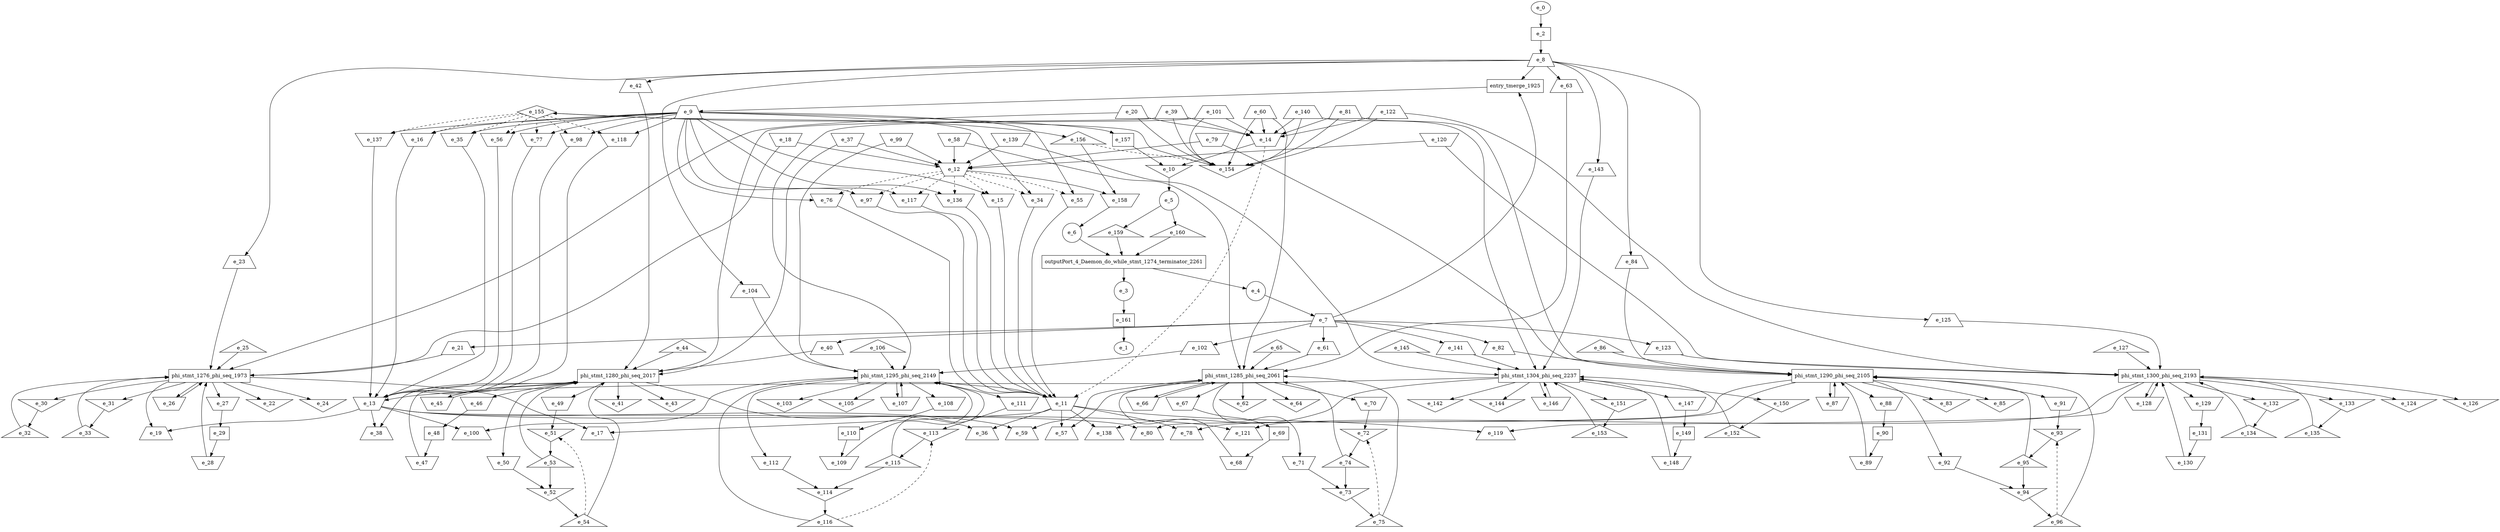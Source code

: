 digraph control_path {
  e_0: entry_node : n ;
  e_1: exit_node : s ;
  e_2 [shape = dot];
  e_3 [shape = circle];
  e_4 [shape = circle];
  e_5 [shape = circle];
  e_6 [shape = circle];
  e_7 [shape = trapezium];
  e_8 [shape = trapezium];
  e_9 [shape = trapezium];
  e_10 [shape = invtriangle];
  e_11 [shape = invtrapezium];
  e_12 [shape = invtrapezium];
  e_13 [shape = invtrapezium];
  e_14 [shape = invtrapezium];
  e_15 [shape = invtrapezium];
  e_16 [shape = invtrapezium];
  e_17 [shape = trapezium];
  e_18 [shape = invtrapezium];
  e_19 [shape = trapezium];
  e_20 [shape = trapezium];
  e_21 [shape = trapezium];
  e_22 [shape = invtriangle];
  e_23 [shape = trapezium];
  e_24 [shape = invtriangle];
  e_25 [shape = triangle];
  e_26 [shape = invtrapezium];
  e_27 [shape = invtrapezium];
  e_28 [shape = invtrapezium];
  e_29 [shape = dot];
  e_30 [shape = invtriangle];
  e_31 [shape = invtriangle];
  e_32 [shape = triangle];
  e_33 [shape = triangle];
  e_34 [shape = invtrapezium];
  e_35 [shape = invtrapezium];
  e_36 [shape = trapezium];
  e_37 [shape = invtrapezium];
  e_38 [shape = trapezium];
  e_39 [shape = trapezium];
  e_40 [shape = trapezium];
  e_41 [shape = invtriangle];
  e_42 [shape = trapezium];
  e_43 [shape = invtriangle];
  e_44 [shape = triangle];
  e_45 [shape = invtrapezium];
  e_46 [shape = invtrapezium];
  e_47 [shape = invtrapezium];
  e_48 [shape = dot];
  e_49 [shape = invtrapezium];
  e_50 [shape = invtrapezium];
  e_51 [shape = invtriangle];
  e_52 [shape = invtriangle];
  e_53 [shape = triangle];
  e_54 [shape = triangle];
  e_55 [shape = invtrapezium];
  e_56 [shape = invtrapezium];
  e_57 [shape = trapezium];
  e_58 [shape = invtrapezium];
  e_59 [shape = trapezium];
  e_60 [shape = trapezium];
  e_61 [shape = trapezium];
  e_62 [shape = invtriangle];
  e_63 [shape = trapezium];
  e_64 [shape = invtriangle];
  e_65 [shape = triangle];
  e_66 [shape = invtrapezium];
  e_67 [shape = invtrapezium];
  e_68 [shape = invtrapezium];
  e_69 [shape = dot];
  e_70 [shape = invtrapezium];
  e_71 [shape = invtrapezium];
  e_72 [shape = invtriangle];
  e_73 [shape = invtriangle];
  e_74 [shape = triangle];
  e_75 [shape = triangle];
  e_76 [shape = invtrapezium];
  e_77 [shape = invtrapezium];
  e_78 [shape = trapezium];
  e_79 [shape = invtrapezium];
  e_80 [shape = trapezium];
  e_81 [shape = trapezium];
  e_82 [shape = trapezium];
  e_83 [shape = invtriangle];
  e_84 [shape = trapezium];
  e_85 [shape = invtriangle];
  e_86 [shape = triangle];
  e_87 [shape = invtrapezium];
  e_88 [shape = invtrapezium];
  e_89 [shape = invtrapezium];
  e_90 [shape = dot];
  e_91 [shape = invtrapezium];
  e_92 [shape = invtrapezium];
  e_93 [shape = invtriangle];
  e_94 [shape = invtriangle];
  e_95 [shape = triangle];
  e_96 [shape = triangle];
  e_97 [shape = invtrapezium];
  e_98 [shape = invtrapezium];
  e_99 [shape = invtrapezium];
  e_100 [shape = trapezium];
  e_101 [shape = trapezium];
  e_102 [shape = trapezium];
  e_103 [shape = invtriangle];
  e_104 [shape = trapezium];
  e_105 [shape = invtriangle];
  e_106 [shape = triangle];
  e_107 [shape = invtrapezium];
  e_108 [shape = invtrapezium];
  e_109 [shape = invtrapezium];
  e_110 [shape = dot];
  e_111 [shape = invtrapezium];
  e_112 [shape = invtrapezium];
  e_113 [shape = invtriangle];
  e_114 [shape = invtriangle];
  e_115 [shape = triangle];
  e_116 [shape = triangle];
  e_117 [shape = invtrapezium];
  e_118 [shape = invtrapezium];
  e_119 [shape = trapezium];
  e_120 [shape = invtrapezium];
  e_121 [shape = trapezium];
  e_122 [shape = trapezium];
  e_123 [shape = trapezium];
  e_124 [shape = invtriangle];
  e_125 [shape = trapezium];
  e_126 [shape = invtriangle];
  e_127 [shape = triangle];
  e_128 [shape = invtrapezium];
  e_129 [shape = invtrapezium];
  e_130 [shape = invtrapezium];
  e_131 [shape = dot];
  e_132 [shape = invtriangle];
  e_133 [shape = invtriangle];
  e_134 [shape = triangle];
  e_135 [shape = triangle];
  e_136 [shape = invtrapezium];
  e_137 [shape = invtrapezium];
  e_138 [shape = trapezium];
  e_139 [shape = invtrapezium];
  e_140 [shape = trapezium];
  e_141 [shape = trapezium];
  e_142 [shape = invtriangle];
  e_143 [shape = trapezium];
  e_144 [shape = invtriangle];
  e_145 [shape = triangle];
  e_146 [shape = invtrapezium];
  e_147 [shape = invtrapezium];
  e_148 [shape = invtrapezium];
  e_149 [shape = dot];
  e_150 [shape = invtriangle];
  e_151 [shape = invtriangle];
  e_152 [shape = triangle];
  e_153 [shape = triangle];
  e_154 [shape = invtriangle];
  e_155 [shape = diamond];
  e_156 [shape = triangle];
  e_157 [shape = dot];
  e_158 [shape = invtrapezium];
  e_159 [shape = triangle];
  e_160 [shape = triangle];
  e_161 [shape = dot];
  e_161 -> e_1;
  e_0 -> e_2;
  e_10 -> e_5;
  e_158 -> e_6;
  e_4 -> e_7;
  e_2 -> e_8;
  e_157 -> e_10;
  e_14 -> e_10;
  e_117 -> e_11;
  e_136 -> e_11;
  e_97 -> e_11;
  e_15 -> e_11;
  e_34 -> e_11;
  e_55 -> e_11;
  e_76 -> e_11;
  e_14 -> e_11[style = dashed];
  e_139 -> e_12;
  e_120 -> e_12;
  e_99 -> e_12;
  e_18 -> e_12;
  e_37 -> e_12;
  e_58 -> e_12;
  e_79 -> e_12;
  e_98 -> e_13;
  e_137 -> e_13;
  e_118 -> e_13;
  e_16 -> e_13;
  e_35 -> e_13;
  e_56 -> e_13;
  e_77 -> e_13;
  e_140 -> e_14;
  e_122 -> e_14;
  e_81 -> e_14;
  e_101 -> e_14;
  e_20 -> e_14;
  e_39 -> e_14;
  e_60 -> e_14;
  e_9 -> e_15;
  e_12 -> e_15[style = dashed];
  e_9 -> e_16;
  e_155 -> e_16[style = dashed];
  e_11 -> e_17;
  e_13 -> e_19;
  e_7 -> e_21;
  e_8 -> e_23;
  e_29 -> e_28;
  e_27 -> e_29;
  e_30 -> e_32;
  e_31 -> e_33;
  e_9 -> e_34;
  e_12 -> e_34[style = dashed];
  e_9 -> e_35;
  e_155 -> e_35[style = dashed];
  e_11 -> e_36;
  e_13 -> e_38;
  e_7 -> e_40;
  e_8 -> e_42;
  e_48 -> e_47;
  e_46 -> e_48;
  e_49 -> e_51;
  e_54 -> e_51[style = dashed];
  e_50 -> e_52;
  e_53 -> e_52;
  e_51 -> e_53;
  e_52 -> e_54;
  e_9 -> e_55;
  e_12 -> e_55[style = dashed];
  e_9 -> e_56;
  e_155 -> e_56[style = dashed];
  e_11 -> e_57;
  e_13 -> e_59;
  e_7 -> e_61;
  e_8 -> e_63;
  e_69 -> e_68;
  e_67 -> e_69;
  e_70 -> e_72;
  e_75 -> e_72[style = dashed];
  e_71 -> e_73;
  e_74 -> e_73;
  e_72 -> e_74;
  e_73 -> e_75;
  e_9 -> e_76;
  e_12 -> e_76[style = dashed];
  e_9 -> e_77;
  e_155 -> e_77[style = dashed];
  e_11 -> e_78;
  e_13 -> e_80;
  e_7 -> e_82;
  e_8 -> e_84;
  e_90 -> e_89;
  e_88 -> e_90;
  e_91 -> e_93;
  e_96 -> e_93[style = dashed];
  e_92 -> e_94;
  e_95 -> e_94;
  e_93 -> e_95;
  e_94 -> e_96;
  e_9 -> e_97;
  e_12 -> e_97[style = dashed];
  e_9 -> e_98;
  e_155 -> e_98[style = dashed];
  e_13 -> e_100;
  e_7 -> e_102;
  e_8 -> e_104;
  e_110 -> e_109;
  e_108 -> e_110;
  e_111 -> e_113;
  e_116 -> e_113[style = dashed];
  e_115 -> e_114;
  e_112 -> e_114;
  e_113 -> e_115;
  e_114 -> e_116;
  e_9 -> e_117;
  e_12 -> e_117[style = dashed];
  e_9 -> e_118;
  e_155 -> e_118[style = dashed];
  e_11 -> e_119;
  e_13 -> e_121;
  e_7 -> e_123;
  e_8 -> e_125;
  e_131 -> e_130;
  e_129 -> e_131;
  e_132 -> e_134;
  e_133 -> e_135;
  e_9 -> e_136;
  e_12 -> e_136[style = dashed];
  e_9 -> e_137;
  e_155 -> e_137[style = dashed];
  e_11 -> e_138;
  e_7 -> e_141;
  e_8 -> e_143;
  e_149 -> e_148;
  e_147 -> e_149;
  e_150 -> e_152;
  e_151 -> e_153;
  e_140 -> e_154;
  e_122 -> e_154;
  e_81 -> e_154;
  e_101 -> e_154;
  e_20 -> e_154;
  e_39 -> e_154;
  e_60 -> e_154;
  e_156 -> e_154[style = dashed];
  e_154 -> e_155;
  e_155 -> e_156;
  e_9 -> e_157;
  e_156 -> e_158;
  e_12 -> e_158;
  e_5 -> e_159;
  e_5 -> e_160;
  e_3 -> e_161;
  outputPort_4_Daemon_do_while_stmt_1274_terminator_2261 [shape=rectangle];
e_6 -> outputPort_4_Daemon_do_while_stmt_1274_terminator_2261;
e_160 -> outputPort_4_Daemon_do_while_stmt_1274_terminator_2261;
e_159 -> outputPort_4_Daemon_do_while_stmt_1274_terminator_2261;
outputPort_4_Daemon_do_while_stmt_1274_terminator_2261 -> e_4;
outputPort_4_Daemon_do_while_stmt_1274_terminator_2261 -> e_3;
  phi_stmt_1276_phi_seq_1973 [shape=rectangle];
e_23 -> phi_stmt_1276_phi_seq_1973;
phi_stmt_1276_phi_seq_1973 -> e_26;
phi_stmt_1276_phi_seq_1973 -> e_27;
phi_stmt_1276_phi_seq_1973 -> e_24;
e_26 -> phi_stmt_1276_phi_seq_1973;
e_28 -> phi_stmt_1276_phi_seq_1973;
e_21 -> phi_stmt_1276_phi_seq_1973;
phi_stmt_1276_phi_seq_1973 -> e_30;
phi_stmt_1276_phi_seq_1973 -> e_31;
phi_stmt_1276_phi_seq_1973 -> e_22;
e_32 -> phi_stmt_1276_phi_seq_1973;
e_33 -> phi_stmt_1276_phi_seq_1973;
e_18 -> phi_stmt_1276_phi_seq_1973;
e_20 -> phi_stmt_1276_phi_seq_1973;
phi_stmt_1276_phi_seq_1973 -> e_17;
phi_stmt_1276_phi_seq_1973 -> e_19;
e_25 -> phi_stmt_1276_phi_seq_1973;
  phi_stmt_1280_phi_seq_2017 [shape=rectangle];
e_42 -> phi_stmt_1280_phi_seq_2017;
phi_stmt_1280_phi_seq_2017 -> e_45;
phi_stmt_1280_phi_seq_2017 -> e_46;
phi_stmt_1280_phi_seq_2017 -> e_43;
e_45 -> phi_stmt_1280_phi_seq_2017;
e_47 -> phi_stmt_1280_phi_seq_2017;
e_40 -> phi_stmt_1280_phi_seq_2017;
phi_stmt_1280_phi_seq_2017 -> e_49;
phi_stmt_1280_phi_seq_2017 -> e_50;
phi_stmt_1280_phi_seq_2017 -> e_41;
e_53 -> phi_stmt_1280_phi_seq_2017;
e_54 -> phi_stmt_1280_phi_seq_2017;
e_37 -> phi_stmt_1280_phi_seq_2017;
e_39 -> phi_stmt_1280_phi_seq_2017;
phi_stmt_1280_phi_seq_2017 -> e_36;
phi_stmt_1280_phi_seq_2017 -> e_38;
e_44 -> phi_stmt_1280_phi_seq_2017;
  phi_stmt_1285_phi_seq_2061 [shape=rectangle];
e_63 -> phi_stmt_1285_phi_seq_2061;
phi_stmt_1285_phi_seq_2061 -> e_66;
phi_stmt_1285_phi_seq_2061 -> e_67;
phi_stmt_1285_phi_seq_2061 -> e_64;
e_66 -> phi_stmt_1285_phi_seq_2061;
e_68 -> phi_stmt_1285_phi_seq_2061;
e_61 -> phi_stmt_1285_phi_seq_2061;
phi_stmt_1285_phi_seq_2061 -> e_70;
phi_stmt_1285_phi_seq_2061 -> e_71;
phi_stmt_1285_phi_seq_2061 -> e_62;
e_74 -> phi_stmt_1285_phi_seq_2061;
e_75 -> phi_stmt_1285_phi_seq_2061;
e_58 -> phi_stmt_1285_phi_seq_2061;
e_60 -> phi_stmt_1285_phi_seq_2061;
phi_stmt_1285_phi_seq_2061 -> e_57;
phi_stmt_1285_phi_seq_2061 -> e_59;
e_65 -> phi_stmt_1285_phi_seq_2061;
  phi_stmt_1290_phi_seq_2105 [shape=rectangle];
e_84 -> phi_stmt_1290_phi_seq_2105;
phi_stmt_1290_phi_seq_2105 -> e_87;
phi_stmt_1290_phi_seq_2105 -> e_88;
phi_stmt_1290_phi_seq_2105 -> e_85;
e_87 -> phi_stmt_1290_phi_seq_2105;
e_89 -> phi_stmt_1290_phi_seq_2105;
e_82 -> phi_stmt_1290_phi_seq_2105;
phi_stmt_1290_phi_seq_2105 -> e_91;
phi_stmt_1290_phi_seq_2105 -> e_92;
phi_stmt_1290_phi_seq_2105 -> e_83;
e_95 -> phi_stmt_1290_phi_seq_2105;
e_96 -> phi_stmt_1290_phi_seq_2105;
e_79 -> phi_stmt_1290_phi_seq_2105;
e_81 -> phi_stmt_1290_phi_seq_2105;
phi_stmt_1290_phi_seq_2105 -> e_78;
phi_stmt_1290_phi_seq_2105 -> e_80;
e_86 -> phi_stmt_1290_phi_seq_2105;
  phi_stmt_1295_phi_seq_2149 [shape=rectangle];
e_104 -> phi_stmt_1295_phi_seq_2149;
phi_stmt_1295_phi_seq_2149 -> e_107;
phi_stmt_1295_phi_seq_2149 -> e_108;
phi_stmt_1295_phi_seq_2149 -> e_105;
e_107 -> phi_stmt_1295_phi_seq_2149;
e_109 -> phi_stmt_1295_phi_seq_2149;
e_102 -> phi_stmt_1295_phi_seq_2149;
phi_stmt_1295_phi_seq_2149 -> e_111;
phi_stmt_1295_phi_seq_2149 -> e_112;
phi_stmt_1295_phi_seq_2149 -> e_103;
e_115 -> phi_stmt_1295_phi_seq_2149;
e_116 -> phi_stmt_1295_phi_seq_2149;
e_99 -> phi_stmt_1295_phi_seq_2149;
e_101 -> phi_stmt_1295_phi_seq_2149;
phi_stmt_1295_phi_seq_2149 -> e_11;
phi_stmt_1295_phi_seq_2149 -> e_100;
e_106 -> phi_stmt_1295_phi_seq_2149;
  phi_stmt_1300_phi_seq_2193 [shape=rectangle];
e_125 -> phi_stmt_1300_phi_seq_2193;
phi_stmt_1300_phi_seq_2193 -> e_128;
phi_stmt_1300_phi_seq_2193 -> e_129;
phi_stmt_1300_phi_seq_2193 -> e_126;
e_128 -> phi_stmt_1300_phi_seq_2193;
e_130 -> phi_stmt_1300_phi_seq_2193;
e_123 -> phi_stmt_1300_phi_seq_2193;
phi_stmt_1300_phi_seq_2193 -> e_132;
phi_stmt_1300_phi_seq_2193 -> e_133;
phi_stmt_1300_phi_seq_2193 -> e_124;
e_134 -> phi_stmt_1300_phi_seq_2193;
e_135 -> phi_stmt_1300_phi_seq_2193;
e_120 -> phi_stmt_1300_phi_seq_2193;
e_122 -> phi_stmt_1300_phi_seq_2193;
phi_stmt_1300_phi_seq_2193 -> e_119;
phi_stmt_1300_phi_seq_2193 -> e_121;
e_127 -> phi_stmt_1300_phi_seq_2193;
  phi_stmt_1304_phi_seq_2237 [shape=rectangle];
e_143 -> phi_stmt_1304_phi_seq_2237;
phi_stmt_1304_phi_seq_2237 -> e_146;
phi_stmt_1304_phi_seq_2237 -> e_147;
phi_stmt_1304_phi_seq_2237 -> e_144;
e_146 -> phi_stmt_1304_phi_seq_2237;
e_148 -> phi_stmt_1304_phi_seq_2237;
e_141 -> phi_stmt_1304_phi_seq_2237;
phi_stmt_1304_phi_seq_2237 -> e_150;
phi_stmt_1304_phi_seq_2237 -> e_151;
phi_stmt_1304_phi_seq_2237 -> e_142;
e_152 -> phi_stmt_1304_phi_seq_2237;
e_153 -> phi_stmt_1304_phi_seq_2237;
e_139 -> phi_stmt_1304_phi_seq_2237;
e_140 -> phi_stmt_1304_phi_seq_2237;
phi_stmt_1304_phi_seq_2237 -> e_138;
phi_stmt_1304_phi_seq_2237 -> e_13;
e_145 -> phi_stmt_1304_phi_seq_2237;
entry_tmerge_1925 [shape = rectangle]; 
e_7 -> entry_tmerge_1925;
e_8 -> entry_tmerge_1925;
entry_tmerge_1925 -> e_9;
}

